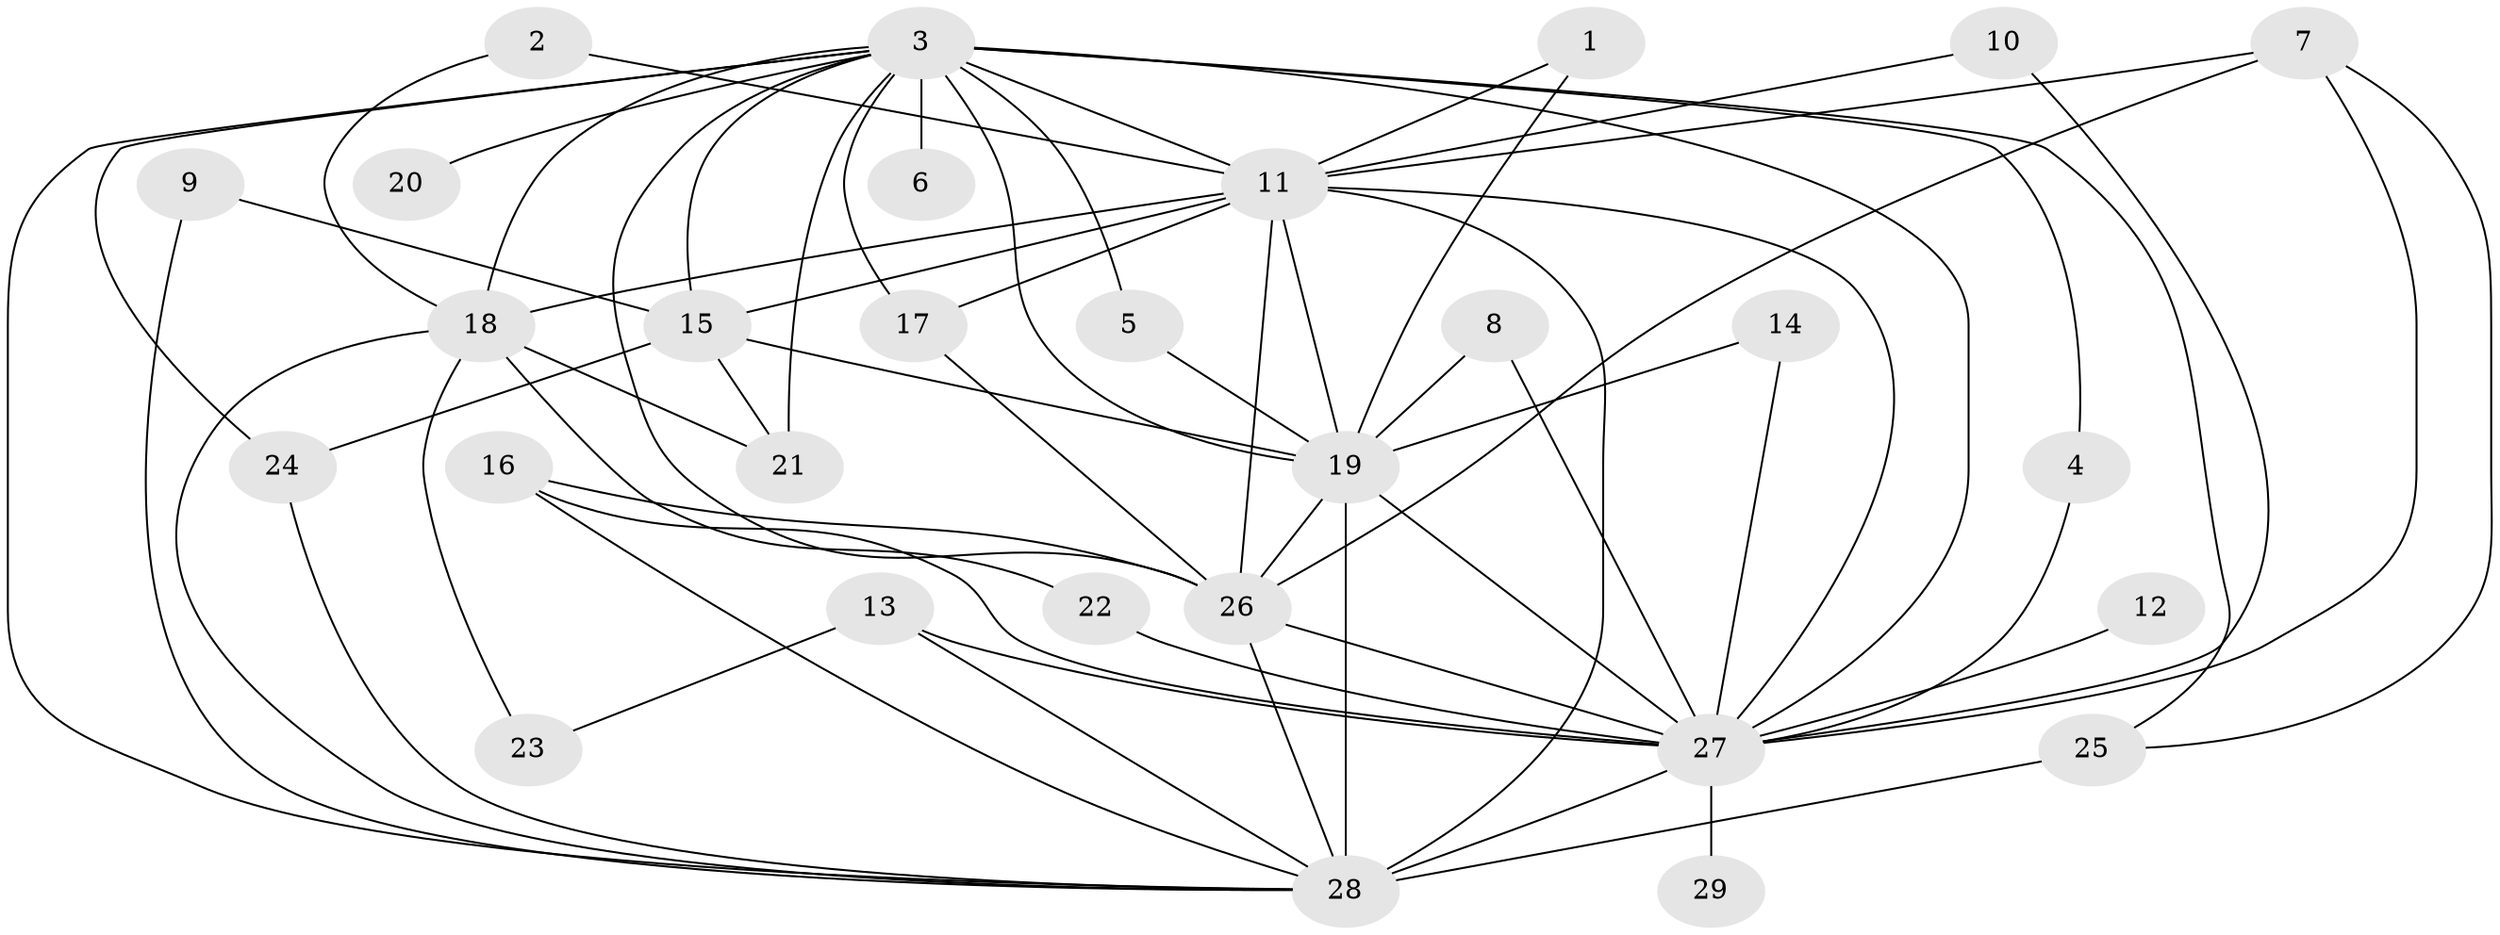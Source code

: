 // original degree distribution, {16: 0.017543859649122806, 11: 0.017543859649122806, 15: 0.05263157894736842, 17: 0.017543859649122806, 20: 0.03508771929824561, 12: 0.017543859649122806, 19: 0.017543859649122806, 3: 0.19298245614035087, 7: 0.017543859649122806, 2: 0.5789473684210527, 8: 0.017543859649122806, 4: 0.017543859649122806}
// Generated by graph-tools (version 1.1) at 2025/01/03/09/25 03:01:31]
// undirected, 29 vertices, 65 edges
graph export_dot {
graph [start="1"]
  node [color=gray90,style=filled];
  1;
  2;
  3;
  4;
  5;
  6;
  7;
  8;
  9;
  10;
  11;
  12;
  13;
  14;
  15;
  16;
  17;
  18;
  19;
  20;
  21;
  22;
  23;
  24;
  25;
  26;
  27;
  28;
  29;
  1 -- 11 [weight=1.0];
  1 -- 19 [weight=1.0];
  2 -- 11 [weight=1.0];
  2 -- 18 [weight=1.0];
  3 -- 4 [weight=1.0];
  3 -- 5 [weight=1.0];
  3 -- 6 [weight=2.0];
  3 -- 11 [weight=4.0];
  3 -- 15 [weight=1.0];
  3 -- 17 [weight=1.0];
  3 -- 18 [weight=1.0];
  3 -- 19 [weight=4.0];
  3 -- 20 [weight=2.0];
  3 -- 21 [weight=1.0];
  3 -- 24 [weight=1.0];
  3 -- 25 [weight=1.0];
  3 -- 26 [weight=4.0];
  3 -- 27 [weight=4.0];
  3 -- 28 [weight=4.0];
  4 -- 27 [weight=1.0];
  5 -- 19 [weight=1.0];
  7 -- 11 [weight=1.0];
  7 -- 25 [weight=1.0];
  7 -- 26 [weight=1.0];
  7 -- 27 [weight=1.0];
  8 -- 19 [weight=1.0];
  8 -- 27 [weight=1.0];
  9 -- 15 [weight=1.0];
  9 -- 28 [weight=1.0];
  10 -- 11 [weight=1.0];
  10 -- 27 [weight=1.0];
  11 -- 15 [weight=1.0];
  11 -- 17 [weight=2.0];
  11 -- 18 [weight=1.0];
  11 -- 19 [weight=2.0];
  11 -- 26 [weight=1.0];
  11 -- 27 [weight=3.0];
  11 -- 28 [weight=2.0];
  12 -- 27 [weight=2.0];
  13 -- 23 [weight=1.0];
  13 -- 27 [weight=1.0];
  13 -- 28 [weight=1.0];
  14 -- 19 [weight=1.0];
  14 -- 27 [weight=1.0];
  15 -- 19 [weight=2.0];
  15 -- 21 [weight=1.0];
  15 -- 24 [weight=1.0];
  16 -- 26 [weight=1.0];
  16 -- 27 [weight=1.0];
  16 -- 28 [weight=1.0];
  17 -- 26 [weight=2.0];
  18 -- 21 [weight=1.0];
  18 -- 22 [weight=1.0];
  18 -- 23 [weight=1.0];
  18 -- 28 [weight=1.0];
  19 -- 26 [weight=2.0];
  19 -- 27 [weight=4.0];
  19 -- 28 [weight=4.0];
  22 -- 27 [weight=2.0];
  24 -- 28 [weight=1.0];
  25 -- 28 [weight=2.0];
  26 -- 27 [weight=3.0];
  26 -- 28 [weight=3.0];
  27 -- 28 [weight=5.0];
  27 -- 29 [weight=2.0];
}
